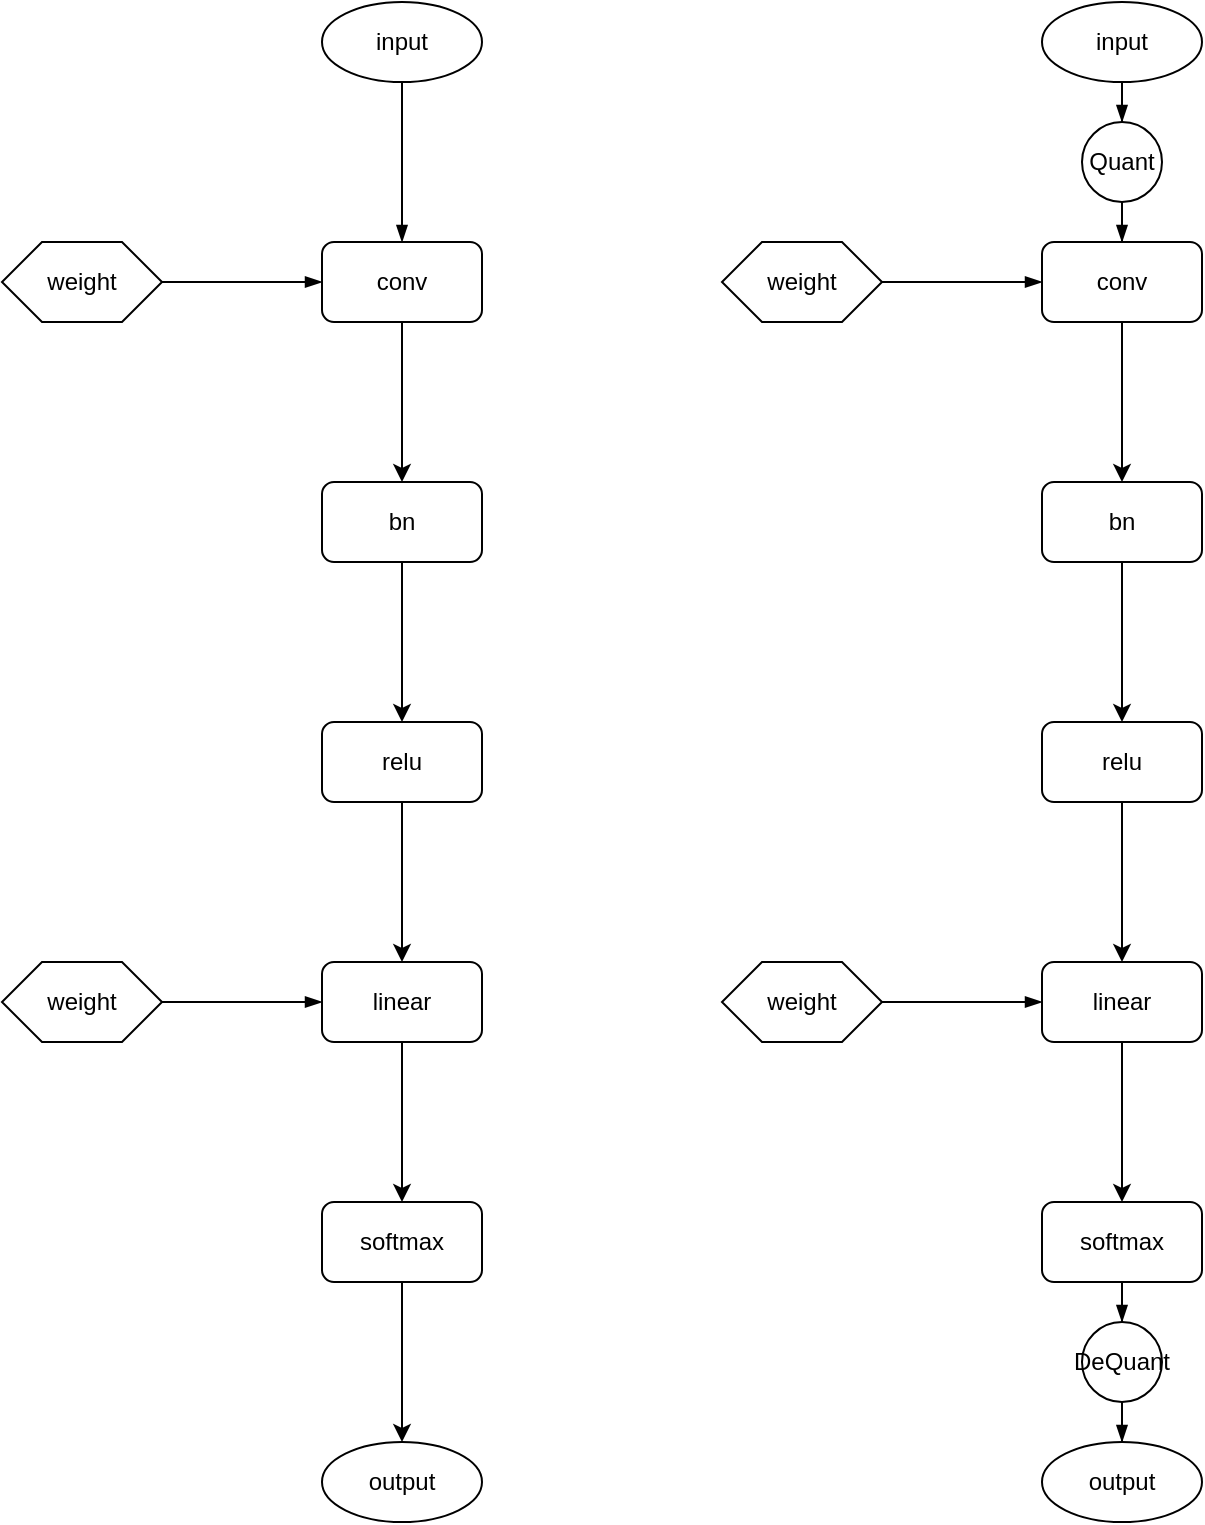 <mxfile version="15.0.6" type="github">
  <diagram id="eHW9IxXkTPdQBf1XwMyD" name="Page-1">
    <mxGraphModel dx="2249" dy="801" grid="1" gridSize="10" guides="1" tooltips="1" connect="1" arrows="1" fold="1" page="1" pageScale="1" pageWidth="827" pageHeight="1169" math="0" shadow="0">
      <root>
        <mxCell id="0" />
        <mxCell id="1" parent="0" />
        <mxCell id="P8jzBLRcDPzrVas98l---4" value="" style="edgeStyle=orthogonalEdgeStyle;rounded=0;orthogonalLoop=1;jettySize=auto;html=1;" edge="1" parent="1" source="P8jzBLRcDPzrVas98l---2" target="P8jzBLRcDPzrVas98l---3">
          <mxGeometry relative="1" as="geometry" />
        </mxCell>
        <mxCell id="P8jzBLRcDPzrVas98l---2" value="conv" style="rounded=1;whiteSpace=wrap;html=1;" vertex="1" parent="1">
          <mxGeometry x="40" y="240" width="80" height="40" as="geometry" />
        </mxCell>
        <mxCell id="P8jzBLRcDPzrVas98l---6" value="" style="edgeStyle=orthogonalEdgeStyle;rounded=0;orthogonalLoop=1;jettySize=auto;html=1;" edge="1" parent="1" source="P8jzBLRcDPzrVas98l---3" target="P8jzBLRcDPzrVas98l---5">
          <mxGeometry relative="1" as="geometry" />
        </mxCell>
        <mxCell id="P8jzBLRcDPzrVas98l---3" value="bn" style="rounded=1;whiteSpace=wrap;html=1;" vertex="1" parent="1">
          <mxGeometry x="40" y="360" width="80" height="40" as="geometry" />
        </mxCell>
        <mxCell id="P8jzBLRcDPzrVas98l---10" value="" style="edgeStyle=orthogonalEdgeStyle;rounded=0;orthogonalLoop=1;jettySize=auto;html=1;" edge="1" parent="1" source="P8jzBLRcDPzrVas98l---5" target="P8jzBLRcDPzrVas98l---9">
          <mxGeometry relative="1" as="geometry" />
        </mxCell>
        <mxCell id="P8jzBLRcDPzrVas98l---5" value="relu" style="rounded=1;whiteSpace=wrap;html=1;" vertex="1" parent="1">
          <mxGeometry x="40" y="480" width="80" height="40" as="geometry" />
        </mxCell>
        <mxCell id="P8jzBLRcDPzrVas98l---12" value="" style="edgeStyle=orthogonalEdgeStyle;rounded=0;orthogonalLoop=1;jettySize=auto;html=1;" edge="1" parent="1" source="P8jzBLRcDPzrVas98l---9" target="P8jzBLRcDPzrVas98l---11">
          <mxGeometry relative="1" as="geometry" />
        </mxCell>
        <mxCell id="P8jzBLRcDPzrVas98l---9" value="linear" style="rounded=1;whiteSpace=wrap;html=1;" vertex="1" parent="1">
          <mxGeometry x="40" y="600" width="80" height="40" as="geometry" />
        </mxCell>
        <mxCell id="P8jzBLRcDPzrVas98l---14" value="" style="edgeStyle=orthogonalEdgeStyle;rounded=0;orthogonalLoop=1;jettySize=auto;html=1;" edge="1" parent="1" source="P8jzBLRcDPzrVas98l---11" target="P8jzBLRcDPzrVas98l---13">
          <mxGeometry relative="1" as="geometry" />
        </mxCell>
        <mxCell id="P8jzBLRcDPzrVas98l---11" value="softmax" style="rounded=1;whiteSpace=wrap;html=1;" vertex="1" parent="1">
          <mxGeometry x="40" y="720" width="80" height="40" as="geometry" />
        </mxCell>
        <mxCell id="P8jzBLRcDPzrVas98l---13" value="output" style="ellipse;whiteSpace=wrap;html=1;rounded=1;" vertex="1" parent="1">
          <mxGeometry x="40" y="840" width="80" height="40" as="geometry" />
        </mxCell>
        <mxCell id="P8jzBLRcDPzrVas98l---17" value="" style="edgeStyle=orthogonalEdgeStyle;rounded=0;orthogonalLoop=1;jettySize=auto;html=1;endArrow=blockThin;endFill=1;" edge="1" parent="1" source="P8jzBLRcDPzrVas98l---15" target="P8jzBLRcDPzrVas98l---2">
          <mxGeometry relative="1" as="geometry" />
        </mxCell>
        <mxCell id="P8jzBLRcDPzrVas98l---15" value="input" style="ellipse;whiteSpace=wrap;html=1;rounded=1;" vertex="1" parent="1">
          <mxGeometry x="40" y="120" width="80" height="40" as="geometry" />
        </mxCell>
        <mxCell id="P8jzBLRcDPzrVas98l---22" value="" style="edgeStyle=orthogonalEdgeStyle;rounded=0;orthogonalLoop=1;jettySize=auto;html=1;endArrow=blockThin;endFill=1;" edge="1" parent="1" source="P8jzBLRcDPzrVas98l---21" target="P8jzBLRcDPzrVas98l---2">
          <mxGeometry relative="1" as="geometry" />
        </mxCell>
        <mxCell id="P8jzBLRcDPzrVas98l---21" value="weight" style="shape=hexagon;perimeter=hexagonPerimeter2;whiteSpace=wrap;html=1;fixedSize=1;" vertex="1" parent="1">
          <mxGeometry x="-120" y="240" width="80" height="40" as="geometry" />
        </mxCell>
        <mxCell id="P8jzBLRcDPzrVas98l---24" value="" style="edgeStyle=orthogonalEdgeStyle;rounded=0;orthogonalLoop=1;jettySize=auto;html=1;endArrow=blockThin;endFill=1;" edge="1" parent="1" source="P8jzBLRcDPzrVas98l---23" target="P8jzBLRcDPzrVas98l---9">
          <mxGeometry relative="1" as="geometry" />
        </mxCell>
        <mxCell id="P8jzBLRcDPzrVas98l---23" value="weight" style="shape=hexagon;perimeter=hexagonPerimeter2;whiteSpace=wrap;html=1;fixedSize=1;" vertex="1" parent="1">
          <mxGeometry x="-120" y="600" width="80" height="40" as="geometry" />
        </mxCell>
        <mxCell id="P8jzBLRcDPzrVas98l---25" value="" style="edgeStyle=orthogonalEdgeStyle;rounded=0;orthogonalLoop=1;jettySize=auto;html=1;" edge="1" parent="1" source="P8jzBLRcDPzrVas98l---26" target="P8jzBLRcDPzrVas98l---28">
          <mxGeometry relative="1" as="geometry" />
        </mxCell>
        <mxCell id="P8jzBLRcDPzrVas98l---26" value="conv" style="rounded=1;whiteSpace=wrap;html=1;" vertex="1" parent="1">
          <mxGeometry x="400" y="240" width="80" height="40" as="geometry" />
        </mxCell>
        <mxCell id="P8jzBLRcDPzrVas98l---27" value="" style="edgeStyle=orthogonalEdgeStyle;rounded=0;orthogonalLoop=1;jettySize=auto;html=1;" edge="1" parent="1" source="P8jzBLRcDPzrVas98l---28" target="P8jzBLRcDPzrVas98l---30">
          <mxGeometry relative="1" as="geometry" />
        </mxCell>
        <mxCell id="P8jzBLRcDPzrVas98l---28" value="bn" style="rounded=1;whiteSpace=wrap;html=1;" vertex="1" parent="1">
          <mxGeometry x="400" y="360" width="80" height="40" as="geometry" />
        </mxCell>
        <mxCell id="P8jzBLRcDPzrVas98l---29" value="" style="edgeStyle=orthogonalEdgeStyle;rounded=0;orthogonalLoop=1;jettySize=auto;html=1;" edge="1" parent="1" source="P8jzBLRcDPzrVas98l---30" target="P8jzBLRcDPzrVas98l---32">
          <mxGeometry relative="1" as="geometry" />
        </mxCell>
        <mxCell id="P8jzBLRcDPzrVas98l---30" value="relu" style="rounded=1;whiteSpace=wrap;html=1;" vertex="1" parent="1">
          <mxGeometry x="400" y="480" width="80" height="40" as="geometry" />
        </mxCell>
        <mxCell id="P8jzBLRcDPzrVas98l---31" value="" style="edgeStyle=orthogonalEdgeStyle;rounded=0;orthogonalLoop=1;jettySize=auto;html=1;" edge="1" parent="1" source="P8jzBLRcDPzrVas98l---32" target="P8jzBLRcDPzrVas98l---34">
          <mxGeometry relative="1" as="geometry" />
        </mxCell>
        <mxCell id="P8jzBLRcDPzrVas98l---32" value="linear" style="rounded=1;whiteSpace=wrap;html=1;" vertex="1" parent="1">
          <mxGeometry x="400" y="600" width="80" height="40" as="geometry" />
        </mxCell>
        <mxCell id="P8jzBLRcDPzrVas98l---47" value="" style="edgeStyle=orthogonalEdgeStyle;rounded=0;orthogonalLoop=1;jettySize=auto;html=1;endArrow=blockThin;endFill=1;" edge="1" parent="1" source="P8jzBLRcDPzrVas98l---34" target="P8jzBLRcDPzrVas98l---45">
          <mxGeometry relative="1" as="geometry" />
        </mxCell>
        <mxCell id="P8jzBLRcDPzrVas98l---34" value="softmax" style="rounded=1;whiteSpace=wrap;html=1;" vertex="1" parent="1">
          <mxGeometry x="400" y="720" width="80" height="40" as="geometry" />
        </mxCell>
        <mxCell id="P8jzBLRcDPzrVas98l---35" value="output" style="ellipse;whiteSpace=wrap;html=1;rounded=1;" vertex="1" parent="1">
          <mxGeometry x="400" y="840" width="80" height="40" as="geometry" />
        </mxCell>
        <mxCell id="P8jzBLRcDPzrVas98l---43" value="" style="edgeStyle=orthogonalEdgeStyle;rounded=0;orthogonalLoop=1;jettySize=auto;html=1;endArrow=blockThin;endFill=1;" edge="1" parent="1" source="P8jzBLRcDPzrVas98l---37" target="P8jzBLRcDPzrVas98l---42">
          <mxGeometry relative="1" as="geometry" />
        </mxCell>
        <mxCell id="P8jzBLRcDPzrVas98l---37" value="input" style="ellipse;whiteSpace=wrap;html=1;rounded=1;" vertex="1" parent="1">
          <mxGeometry x="400" y="120" width="80" height="40" as="geometry" />
        </mxCell>
        <mxCell id="P8jzBLRcDPzrVas98l---38" value="" style="edgeStyle=orthogonalEdgeStyle;rounded=0;orthogonalLoop=1;jettySize=auto;html=1;endArrow=blockThin;endFill=1;" edge="1" parent="1" source="P8jzBLRcDPzrVas98l---39" target="P8jzBLRcDPzrVas98l---26">
          <mxGeometry relative="1" as="geometry" />
        </mxCell>
        <mxCell id="P8jzBLRcDPzrVas98l---39" value="weight" style="shape=hexagon;perimeter=hexagonPerimeter2;whiteSpace=wrap;html=1;fixedSize=1;" vertex="1" parent="1">
          <mxGeometry x="240" y="240" width="80" height="40" as="geometry" />
        </mxCell>
        <mxCell id="P8jzBLRcDPzrVas98l---40" value="" style="edgeStyle=orthogonalEdgeStyle;rounded=0;orthogonalLoop=1;jettySize=auto;html=1;endArrow=blockThin;endFill=1;" edge="1" parent="1" source="P8jzBLRcDPzrVas98l---41" target="P8jzBLRcDPzrVas98l---32">
          <mxGeometry relative="1" as="geometry" />
        </mxCell>
        <mxCell id="P8jzBLRcDPzrVas98l---41" value="weight" style="shape=hexagon;perimeter=hexagonPerimeter2;whiteSpace=wrap;html=1;fixedSize=1;" vertex="1" parent="1">
          <mxGeometry x="240" y="600" width="80" height="40" as="geometry" />
        </mxCell>
        <mxCell id="P8jzBLRcDPzrVas98l---44" value="" style="edgeStyle=orthogonalEdgeStyle;rounded=0;orthogonalLoop=1;jettySize=auto;html=1;endArrow=blockThin;endFill=1;" edge="1" parent="1" source="P8jzBLRcDPzrVas98l---42" target="P8jzBLRcDPzrVas98l---26">
          <mxGeometry relative="1" as="geometry" />
        </mxCell>
        <mxCell id="P8jzBLRcDPzrVas98l---42" value="Quant" style="ellipse;whiteSpace=wrap;html=1;aspect=fixed;" vertex="1" parent="1">
          <mxGeometry x="420" y="180" width="40" height="40" as="geometry" />
        </mxCell>
        <mxCell id="P8jzBLRcDPzrVas98l---46" value="" style="edgeStyle=orthogonalEdgeStyle;rounded=0;orthogonalLoop=1;jettySize=auto;html=1;endArrow=blockThin;endFill=1;" edge="1" parent="1" source="P8jzBLRcDPzrVas98l---45" target="P8jzBLRcDPzrVas98l---35">
          <mxGeometry relative="1" as="geometry" />
        </mxCell>
        <mxCell id="P8jzBLRcDPzrVas98l---45" value="DeQuant" style="ellipse;whiteSpace=wrap;html=1;aspect=fixed;" vertex="1" parent="1">
          <mxGeometry x="420" y="780" width="40" height="40" as="geometry" />
        </mxCell>
      </root>
    </mxGraphModel>
  </diagram>
</mxfile>
